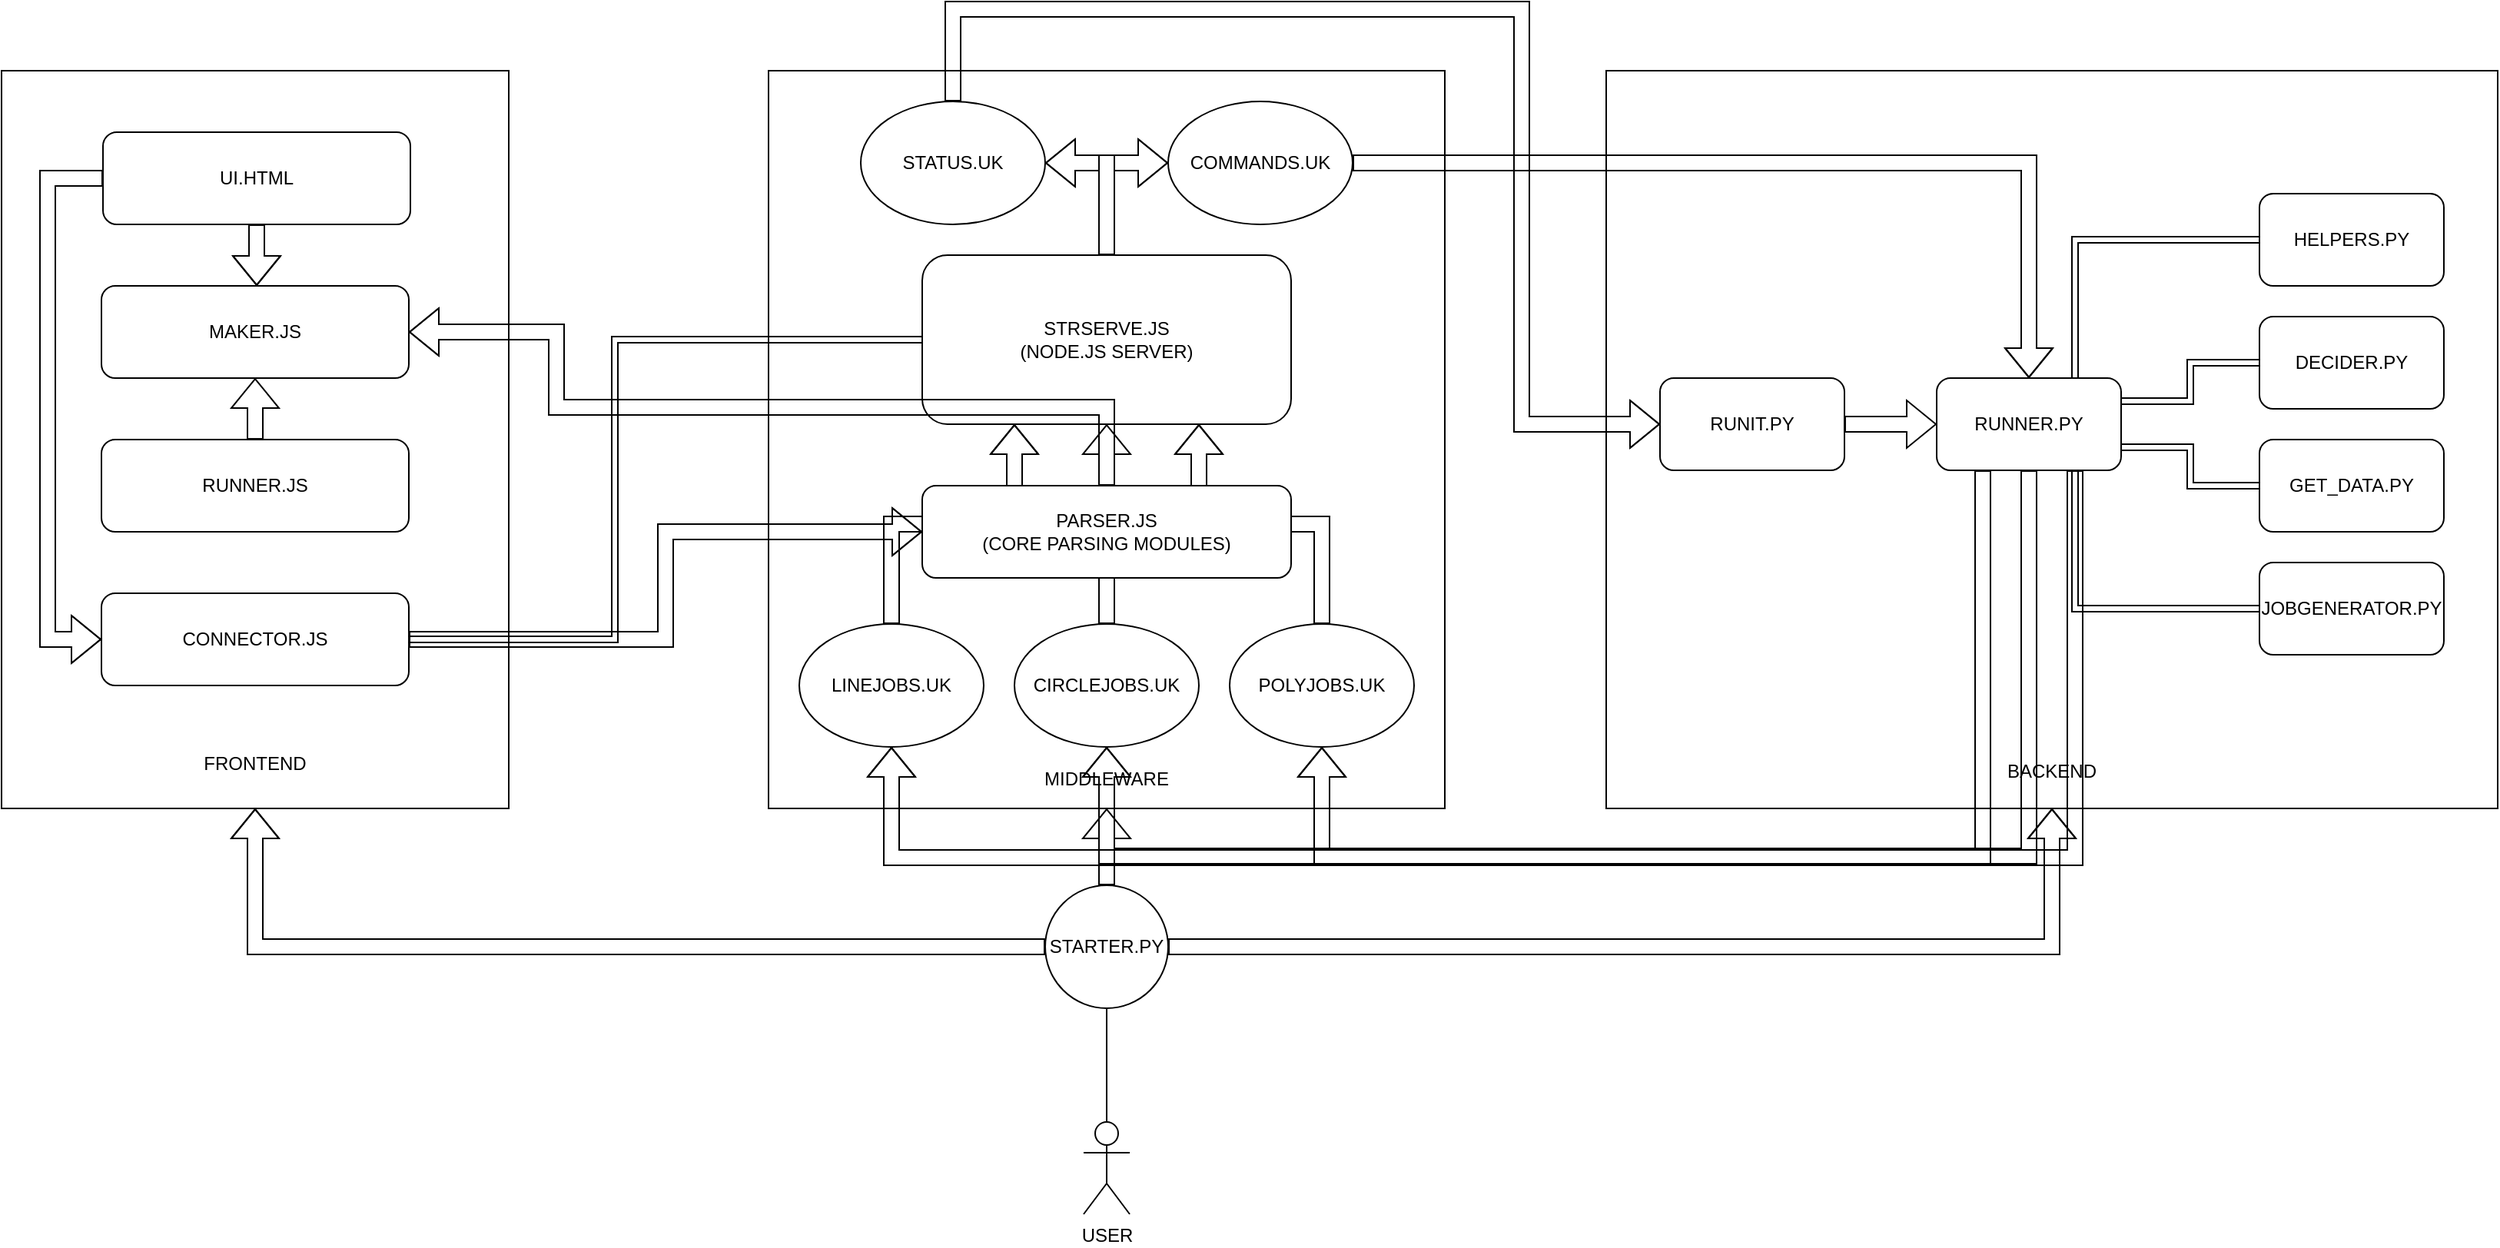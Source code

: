 <mxfile version="10.7.0" type="device"><diagram id="1qYCniv35FRDLn18OJvZ" name="Page-1"><mxGraphModel dx="1410" dy="901" grid="0" gridSize="10" guides="1" tooltips="1" connect="1" arrows="1" fold="1" page="0" pageScale="1" pageWidth="827" pageHeight="1169" math="0" shadow="0"><root><mxCell id="0"/><mxCell id="1" parent="0"/><mxCell id="ujHVt4olf6agVAjI0HTl-21" value="" style="group" vertex="1" connectable="0" parent="1"><mxGeometry x="20" y="80" width="160" height="380" as="geometry"/></mxCell><mxCell id="ujHVt4olf6agVAjI0HTl-14" value="" style="group;container=1;" vertex="1" connectable="0" parent="ujHVt4olf6agVAjI0HTl-21"><mxGeometry width="160" height="380" as="geometry"/></mxCell><mxCell id="ujHVt4olf6agVAjI0HTl-28" value="" style="group" vertex="1" connectable="0" parent="1"><mxGeometry x="270" y="30" width="440" height="480" as="geometry"/></mxCell><mxCell id="ujHVt4olf6agVAjI0HTl-24" value="MIDDLEWARE" style="rounded=0;whiteSpace=wrap;html=1;labelBackgroundColor=none;verticalAlign=bottom;spacingBottom=10;" vertex="1" parent="ujHVt4olf6agVAjI0HTl-28"><mxGeometry width="440" height="480" as="geometry"/></mxCell><mxCell id="ujHVt4olf6agVAjI0HTl-27" value="" style="group;container=1;" vertex="1" connectable="0" parent="ujHVt4olf6agVAjI0HTl-28"><mxGeometry x="20" y="20" width="400" height="420" as="geometry"><mxRectangle x="20" y="20" width="50" height="40" as="alternateBounds"/></mxGeometry></mxCell><mxCell id="ujHVt4olf6agVAjI0HTl-10" value="STATUS.UK" style="ellipse;whiteSpace=wrap;html=1;" vertex="1" parent="ujHVt4olf6agVAjI0HTl-27"><mxGeometry x="40" width="120" height="80" as="geometry"/></mxCell><mxCell id="ujHVt4olf6agVAjI0HTl-11" value="COMMANDS.UK" style="ellipse;whiteSpace=wrap;html=1;" vertex="1" parent="ujHVt4olf6agVAjI0HTl-27"><mxGeometry x="240" width="120" height="80" as="geometry"/></mxCell><mxCell id="ujHVt4olf6agVAjI0HTl-67" style="edgeStyle=orthogonalEdgeStyle;shape=flexArrow;rounded=0;orthogonalLoop=1;jettySize=auto;html=1;entryX=1;entryY=0.5;entryDx=0;entryDy=0;" edge="1" parent="ujHVt4olf6agVAjI0HTl-27" source="ujHVt4olf6agVAjI0HTl-13" target="ujHVt4olf6agVAjI0HTl-10"><mxGeometry relative="1" as="geometry"/></mxCell><mxCell id="ujHVt4olf6agVAjI0HTl-68" style="edgeStyle=orthogonalEdgeStyle;shape=flexArrow;rounded=0;orthogonalLoop=1;jettySize=auto;html=1;entryX=0;entryY=0.5;entryDx=0;entryDy=0;" edge="1" parent="ujHVt4olf6agVAjI0HTl-27" source="ujHVt4olf6agVAjI0HTl-13" target="ujHVt4olf6agVAjI0HTl-11"><mxGeometry relative="1" as="geometry"/></mxCell><mxCell id="ujHVt4olf6agVAjI0HTl-74" style="edgeStyle=orthogonalEdgeStyle;shape=flexArrow;rounded=0;orthogonalLoop=1;jettySize=auto;html=1;entryX=0.75;entryY=1;entryDx=0;entryDy=0;" edge="1" parent="ujHVt4olf6agVAjI0HTl-27" source="ujHVt4olf6agVAjI0HTl-18" target="ujHVt4olf6agVAjI0HTl-13"><mxGeometry relative="1" as="geometry"><mxPoint x="462" y="251" as="sourcePoint"/></mxGeometry></mxCell><mxCell id="ujHVt4olf6agVAjI0HTl-13" value="STRSERVE.JS&lt;br&gt;(NODE.JS SERVER)&lt;br&gt;" style="rounded=1;whiteSpace=wrap;html=1;" vertex="1" parent="ujHVt4olf6agVAjI0HTl-27"><mxGeometry x="80" y="100" width="240" height="110" as="geometry"/></mxCell><mxCell id="ujHVt4olf6agVAjI0HTl-88" style="edgeStyle=orthogonalEdgeStyle;shape=flexArrow;rounded=0;orthogonalLoop=1;jettySize=auto;html=1;entryX=0.25;entryY=1;entryDx=0;entryDy=0;" edge="1" parent="ujHVt4olf6agVAjI0HTl-27" source="ujHVt4olf6agVAjI0HTl-16" target="ujHVt4olf6agVAjI0HTl-13"><mxGeometry relative="1" as="geometry"/></mxCell><mxCell id="ujHVt4olf6agVAjI0HTl-16" value="LINEJOBS.UK" style="ellipse;whiteSpace=wrap;html=1;" vertex="1" parent="ujHVt4olf6agVAjI0HTl-27"><mxGeometry y="340" width="120" height="80" as="geometry"/></mxCell><mxCell id="ujHVt4olf6agVAjI0HTl-89" style="edgeStyle=orthogonalEdgeStyle;shape=flexArrow;rounded=0;orthogonalLoop=1;jettySize=auto;html=1;exitX=0.5;exitY=0;exitDx=0;exitDy=0;entryX=0.5;entryY=1;entryDx=0;entryDy=0;" edge="1" parent="ujHVt4olf6agVAjI0HTl-27" source="ujHVt4olf6agVAjI0HTl-17" target="ujHVt4olf6agVAjI0HTl-13"><mxGeometry relative="1" as="geometry"/></mxCell><mxCell id="ujHVt4olf6agVAjI0HTl-17" value="CIRCLEJOBS.UK" style="ellipse;whiteSpace=wrap;html=1;" vertex="1" parent="ujHVt4olf6agVAjI0HTl-27"><mxGeometry x="140" y="340" width="120" height="80" as="geometry"/></mxCell><mxCell id="ujHVt4olf6agVAjI0HTl-18" value="POLYJOBS.UK" style="ellipse;whiteSpace=wrap;html=1;" vertex="1" parent="ujHVt4olf6agVAjI0HTl-27"><mxGeometry x="280" y="340" width="120" height="80" as="geometry"/></mxCell><mxCell id="ujHVt4olf6agVAjI0HTl-15" value="PARSER.JS&lt;br&gt;(CORE PARSING MODULES)&lt;br&gt;" style="rounded=1;whiteSpace=wrap;html=1;" vertex="1" parent="ujHVt4olf6agVAjI0HTl-27"><mxGeometry x="80" y="250" width="240" height="60" as="geometry"/></mxCell><mxCell id="ujHVt4olf6agVAjI0HTl-41" value="" style="group" vertex="1" connectable="0" parent="1"><mxGeometry x="-229" y="30" width="330" height="480" as="geometry"/></mxCell><mxCell id="ujHVt4olf6agVAjI0HTl-5" value="FRONTEND" style="rounded=0;whiteSpace=wrap;html=1;verticalAlign=bottom;horizontal=1;spacingBottom=20;" vertex="1" parent="ujHVt4olf6agVAjI0HTl-41"><mxGeometry width="330" height="480" as="geometry"/></mxCell><mxCell id="ujHVt4olf6agVAjI0HTl-32" value="CONNECTOR.JS" style="rounded=1;whiteSpace=wrap;html=1;labelBackgroundColor=none;" vertex="1" parent="ujHVt4olf6agVAjI0HTl-41"><mxGeometry x="65" y="340" width="200" height="60" as="geometry"/></mxCell><mxCell id="ujHVt4olf6agVAjI0HTl-57" style="edgeStyle=orthogonalEdgeStyle;shape=flexArrow;rounded=0;orthogonalLoop=1;jettySize=auto;html=1;entryX=0.5;entryY=1;entryDx=0;entryDy=0;" edge="1" parent="ujHVt4olf6agVAjI0HTl-41" source="ujHVt4olf6agVAjI0HTl-31" target="ujHVt4olf6agVAjI0HTl-52"><mxGeometry relative="1" as="geometry"/></mxCell><mxCell id="ujHVt4olf6agVAjI0HTl-31" value="RUNNER.JS" style="rounded=1;whiteSpace=wrap;html=1;labelBackgroundColor=none;" vertex="1" parent="ujHVt4olf6agVAjI0HTl-41"><mxGeometry x="65" y="240" width="200" height="60" as="geometry"/></mxCell><mxCell id="ujHVt4olf6agVAjI0HTl-46" value="" style="edgeStyle=orthogonalEdgeStyle;shape=flexArrow;rounded=0;orthogonalLoop=1;jettySize=auto;html=1;" edge="1" parent="ujHVt4olf6agVAjI0HTl-41" source="ujHVt4olf6agVAjI0HTl-29"><mxGeometry relative="1" as="geometry"><mxPoint x="166" y="140" as="targetPoint"/></mxGeometry></mxCell><mxCell id="ujHVt4olf6agVAjI0HTl-49" style="edgeStyle=orthogonalEdgeStyle;shape=flexArrow;rounded=0;orthogonalLoop=1;jettySize=auto;html=1;exitX=0;exitY=0.5;exitDx=0;exitDy=0;entryX=0;entryY=0.5;entryDx=0;entryDy=0;" edge="1" parent="ujHVt4olf6agVAjI0HTl-41" source="ujHVt4olf6agVAjI0HTl-29" target="ujHVt4olf6agVAjI0HTl-32"><mxGeometry relative="1" as="geometry"><Array as="points"><mxPoint x="30" y="70"/><mxPoint x="30" y="370"/></Array></mxGeometry></mxCell><mxCell id="ujHVt4olf6agVAjI0HTl-29" value="UI.HTML" style="rounded=1;whiteSpace=wrap;html=1;labelBackgroundColor=none;" vertex="1" parent="ujHVt4olf6agVAjI0HTl-41"><mxGeometry x="66" y="40" width="200" height="60" as="geometry"/></mxCell><mxCell id="ujHVt4olf6agVAjI0HTl-52" value="MAKER.JS" style="rounded=1;whiteSpace=wrap;html=1;labelBackgroundColor=none;" vertex="1" parent="ujHVt4olf6agVAjI0HTl-41"><mxGeometry x="65" y="140" width="200" height="60" as="geometry"/></mxCell><mxCell id="ujHVt4olf6agVAjI0HTl-44" value="" style="group" vertex="1" connectable="0" parent="1"><mxGeometry x="815" y="30" width="580" height="480" as="geometry"/></mxCell><mxCell id="ujHVt4olf6agVAjI0HTl-42" value="BACKEND" style="rounded=0;whiteSpace=wrap;html=1;labelBackgroundColor=none;verticalAlign=bottom;spacingBottom=15;" vertex="1" parent="ujHVt4olf6agVAjI0HTl-44"><mxGeometry width="580" height="480" as="geometry"/></mxCell><mxCell id="ujHVt4olf6agVAjI0HTl-33" value="HELPERS.PY" style="rounded=1;whiteSpace=wrap;html=1;labelBackgroundColor=none;" vertex="1" parent="ujHVt4olf6agVAjI0HTl-44"><mxGeometry x="425" y="80" width="120" height="60" as="geometry"/></mxCell><mxCell id="ujHVt4olf6agVAjI0HTl-34" value="JOBGENERATOR.PY" style="rounded=1;whiteSpace=wrap;html=1;labelBackgroundColor=none;" vertex="1" parent="ujHVt4olf6agVAjI0HTl-44"><mxGeometry x="425" y="320" width="120" height="60" as="geometry"/></mxCell><mxCell id="ujHVt4olf6agVAjI0HTl-35" value="DECIDER.PY" style="rounded=1;whiteSpace=wrap;html=1;labelBackgroundColor=none;" vertex="1" parent="ujHVt4olf6agVAjI0HTl-44"><mxGeometry x="425" y="160" width="120" height="60" as="geometry"/></mxCell><mxCell id="ujHVt4olf6agVAjI0HTl-36" value="GET_DATA.PY" style="rounded=1;whiteSpace=wrap;html=1;labelBackgroundColor=none;" vertex="1" parent="ujHVt4olf6agVAjI0HTl-44"><mxGeometry x="425" y="240" width="120" height="60" as="geometry"/></mxCell><mxCell id="ujHVt4olf6agVAjI0HTl-70" style="edgeStyle=orthogonalEdgeStyle;shape=flexArrow;rounded=0;orthogonalLoop=1;jettySize=auto;html=1;exitX=1;exitY=0.5;exitDx=0;exitDy=0;entryX=0;entryY=0.5;entryDx=0;entryDy=0;" edge="1" parent="ujHVt4olf6agVAjI0HTl-44" source="ujHVt4olf6agVAjI0HTl-37" target="ujHVt4olf6agVAjI0HTl-38"><mxGeometry relative="1" as="geometry"/></mxCell><mxCell id="ujHVt4olf6agVAjI0HTl-37" value="RUNIT.PY" style="rounded=1;whiteSpace=wrap;html=1;labelBackgroundColor=none;" vertex="1" parent="ujHVt4olf6agVAjI0HTl-44"><mxGeometry x="35" y="200" width="120" height="60" as="geometry"/></mxCell><mxCell id="ujHVt4olf6agVAjI0HTl-76" style="edgeStyle=orthogonalEdgeStyle;shape=link;rounded=0;orthogonalLoop=1;jettySize=auto;html=1;exitX=0.75;exitY=0;exitDx=0;exitDy=0;entryX=0;entryY=0.5;entryDx=0;entryDy=0;" edge="1" parent="ujHVt4olf6agVAjI0HTl-44" source="ujHVt4olf6agVAjI0HTl-38" target="ujHVt4olf6agVAjI0HTl-33"><mxGeometry relative="1" as="geometry"/></mxCell><mxCell id="ujHVt4olf6agVAjI0HTl-77" style="edgeStyle=orthogonalEdgeStyle;shape=link;rounded=0;orthogonalLoop=1;jettySize=auto;html=1;exitX=1;exitY=0.25;exitDx=0;exitDy=0;entryX=0;entryY=0.5;entryDx=0;entryDy=0;" edge="1" parent="ujHVt4olf6agVAjI0HTl-44" source="ujHVt4olf6agVAjI0HTl-38" target="ujHVt4olf6agVAjI0HTl-35"><mxGeometry relative="1" as="geometry"/></mxCell><mxCell id="ujHVt4olf6agVAjI0HTl-78" style="edgeStyle=orthogonalEdgeStyle;shape=link;rounded=0;orthogonalLoop=1;jettySize=auto;html=1;exitX=1;exitY=0.75;exitDx=0;exitDy=0;entryX=0;entryY=0.5;entryDx=0;entryDy=0;" edge="1" parent="ujHVt4olf6agVAjI0HTl-44" source="ujHVt4olf6agVAjI0HTl-38" target="ujHVt4olf6agVAjI0HTl-36"><mxGeometry relative="1" as="geometry"/></mxCell><mxCell id="ujHVt4olf6agVAjI0HTl-79" style="edgeStyle=orthogonalEdgeStyle;shape=link;rounded=0;orthogonalLoop=1;jettySize=auto;html=1;exitX=0.75;exitY=1;exitDx=0;exitDy=0;entryX=0;entryY=0.5;entryDx=0;entryDy=0;" edge="1" parent="ujHVt4olf6agVAjI0HTl-44" source="ujHVt4olf6agVAjI0HTl-38" target="ujHVt4olf6agVAjI0HTl-34"><mxGeometry relative="1" as="geometry"/></mxCell><mxCell id="ujHVt4olf6agVAjI0HTl-38" value="RUNNER.PY" style="rounded=1;whiteSpace=wrap;html=1;labelBackgroundColor=none;" vertex="1" parent="ujHVt4olf6agVAjI0HTl-44"><mxGeometry x="215" y="200" width="120" height="60" as="geometry"/></mxCell><mxCell id="ujHVt4olf6agVAjI0HTl-80" style="edgeStyle=orthogonalEdgeStyle;shape=flexArrow;rounded=0;orthogonalLoop=1;jettySize=auto;html=1;" edge="1" parent="1" source="ujHVt4olf6agVAjI0HTl-45" target="ujHVt4olf6agVAjI0HTl-24"><mxGeometry relative="1" as="geometry"/></mxCell><mxCell id="ujHVt4olf6agVAjI0HTl-81" style="edgeStyle=orthogonalEdgeStyle;shape=flexArrow;rounded=0;orthogonalLoop=1;jettySize=auto;html=1;entryX=0.5;entryY=1;entryDx=0;entryDy=0;" edge="1" parent="1" source="ujHVt4olf6agVAjI0HTl-45" target="ujHVt4olf6agVAjI0HTl-5"><mxGeometry relative="1" as="geometry"/></mxCell><mxCell id="ujHVt4olf6agVAjI0HTl-82" style="edgeStyle=orthogonalEdgeStyle;shape=flexArrow;rounded=0;orthogonalLoop=1;jettySize=auto;html=1;entryX=0.5;entryY=1;entryDx=0;entryDy=0;" edge="1" parent="1" source="ujHVt4olf6agVAjI0HTl-45" target="ujHVt4olf6agVAjI0HTl-42"><mxGeometry relative="1" as="geometry"/></mxCell><mxCell id="ujHVt4olf6agVAjI0HTl-45" value="STARTER.PY" style="ellipse;whiteSpace=wrap;html=1;aspect=fixed;labelBackgroundColor=none;" vertex="1" parent="1"><mxGeometry x="450" y="560" width="80" height="80" as="geometry"/></mxCell><mxCell id="ujHVt4olf6agVAjI0HTl-63" style="edgeStyle=orthogonalEdgeStyle;shape=link;rounded=0;orthogonalLoop=1;jettySize=auto;html=1;entryX=0;entryY=0.5;entryDx=0;entryDy=0;" edge="1" parent="1" source="ujHVt4olf6agVAjI0HTl-32" target="ujHVt4olf6agVAjI0HTl-13"><mxGeometry relative="1" as="geometry"><Array as="points"><mxPoint x="170" y="400"/><mxPoint x="170" y="205"/></Array></mxGeometry></mxCell><mxCell id="ujHVt4olf6agVAjI0HTl-69" style="edgeStyle=orthogonalEdgeStyle;shape=flexArrow;rounded=0;orthogonalLoop=1;jettySize=auto;html=1;entryX=0;entryY=0.5;entryDx=0;entryDy=0;" edge="1" parent="1" source="ujHVt4olf6agVAjI0HTl-10" target="ujHVt4olf6agVAjI0HTl-37"><mxGeometry relative="1" as="geometry"><Array as="points"><mxPoint x="390" y="-10"/><mxPoint x="760" y="-10"/><mxPoint x="760" y="260"/></Array></mxGeometry></mxCell><mxCell id="ujHVt4olf6agVAjI0HTl-71" style="edgeStyle=orthogonalEdgeStyle;shape=flexArrow;rounded=0;orthogonalLoop=1;jettySize=auto;html=1;exitX=1;exitY=0.5;exitDx=0;exitDy=0;entryX=0.5;entryY=0;entryDx=0;entryDy=0;" edge="1" parent="1" source="ujHVt4olf6agVAjI0HTl-11" target="ujHVt4olf6agVAjI0HTl-38"><mxGeometry relative="1" as="geometry"/></mxCell><mxCell id="ujHVt4olf6agVAjI0HTl-83" value="USER" style="shape=umlActor;verticalLabelPosition=bottom;labelBackgroundColor=#ffffff;verticalAlign=top;html=1;outlineConnect=0;" vertex="1" parent="1"><mxGeometry x="475" y="714" width="30" height="60" as="geometry"/></mxCell><mxCell id="ujHVt4olf6agVAjI0HTl-87" value="" style="endArrow=none;html=1;entryX=0.5;entryY=1;entryDx=0;entryDy=0;exitX=0.5;exitY=0;exitDx=0;exitDy=0;exitPerimeter=0;" edge="1" parent="1" source="ujHVt4olf6agVAjI0HTl-83" target="ujHVt4olf6agVAjI0HTl-45"><mxGeometry width="50" height="50" relative="1" as="geometry"><mxPoint x="58" y="864" as="sourcePoint"/><mxPoint x="108" y="814" as="targetPoint"/></mxGeometry></mxCell><mxCell id="ujHVt4olf6agVAjI0HTl-65" style="edgeStyle=orthogonalEdgeStyle;shape=flexArrow;rounded=0;orthogonalLoop=1;jettySize=auto;html=1;exitX=1;exitY=0.5;exitDx=0;exitDy=0;entryX=0;entryY=0.5;entryDx=0;entryDy=0;" edge="1" parent="1" source="ujHVt4olf6agVAjI0HTl-32" target="ujHVt4olf6agVAjI0HTl-15"><mxGeometry relative="1" as="geometry"/></mxCell><mxCell id="ujHVt4olf6agVAjI0HTl-66" style="edgeStyle=orthogonalEdgeStyle;shape=flexArrow;rounded=0;orthogonalLoop=1;jettySize=auto;html=1;exitX=0.5;exitY=0;exitDx=0;exitDy=0;entryX=1;entryY=0.5;entryDx=0;entryDy=0;" edge="1" parent="1" source="ujHVt4olf6agVAjI0HTl-15" target="ujHVt4olf6agVAjI0HTl-52"><mxGeometry relative="1" as="geometry"><Array as="points"><mxPoint x="490" y="249"/><mxPoint x="132" y="249"/><mxPoint x="132" y="200"/></Array></mxGeometry></mxCell><mxCell id="ujHVt4olf6agVAjI0HTl-90" style="edgeStyle=orthogonalEdgeStyle;shape=flexArrow;rounded=0;orthogonalLoop=1;jettySize=auto;html=1;exitX=0.75;exitY=1;exitDx=0;exitDy=0;entryX=0.5;entryY=1;entryDx=0;entryDy=0;" edge="1" parent="1" source="ujHVt4olf6agVAjI0HTl-38" target="ujHVt4olf6agVAjI0HTl-18"><mxGeometry relative="1" as="geometry"><Array as="points"><mxPoint x="1120" y="542"/><mxPoint x="630" y="542"/></Array></mxGeometry></mxCell><mxCell id="ujHVt4olf6agVAjI0HTl-92" style="edgeStyle=orthogonalEdgeStyle;shape=flexArrow;rounded=0;orthogonalLoop=1;jettySize=auto;html=1;exitX=0.25;exitY=1;exitDx=0;exitDy=0;entryX=0.5;entryY=1;entryDx=0;entryDy=0;" edge="1" parent="1" source="ujHVt4olf6agVAjI0HTl-38" target="ujHVt4olf6agVAjI0HTl-16"><mxGeometry relative="1" as="geometry"><Array as="points"><mxPoint x="1060" y="542"/><mxPoint x="350" y="542"/></Array></mxGeometry></mxCell><mxCell id="ujHVt4olf6agVAjI0HTl-91" style="edgeStyle=orthogonalEdgeStyle;shape=flexArrow;rounded=0;orthogonalLoop=1;jettySize=auto;html=1;exitX=0.5;exitY=1;exitDx=0;exitDy=0;entryX=0.5;entryY=1;entryDx=0;entryDy=0;" edge="1" parent="1" source="ujHVt4olf6agVAjI0HTl-38" target="ujHVt4olf6agVAjI0HTl-17"><mxGeometry relative="1" as="geometry"><Array as="points"><mxPoint x="1090" y="541"/><mxPoint x="490" y="541"/></Array></mxGeometry></mxCell></root></mxGraphModel></diagram></mxfile>